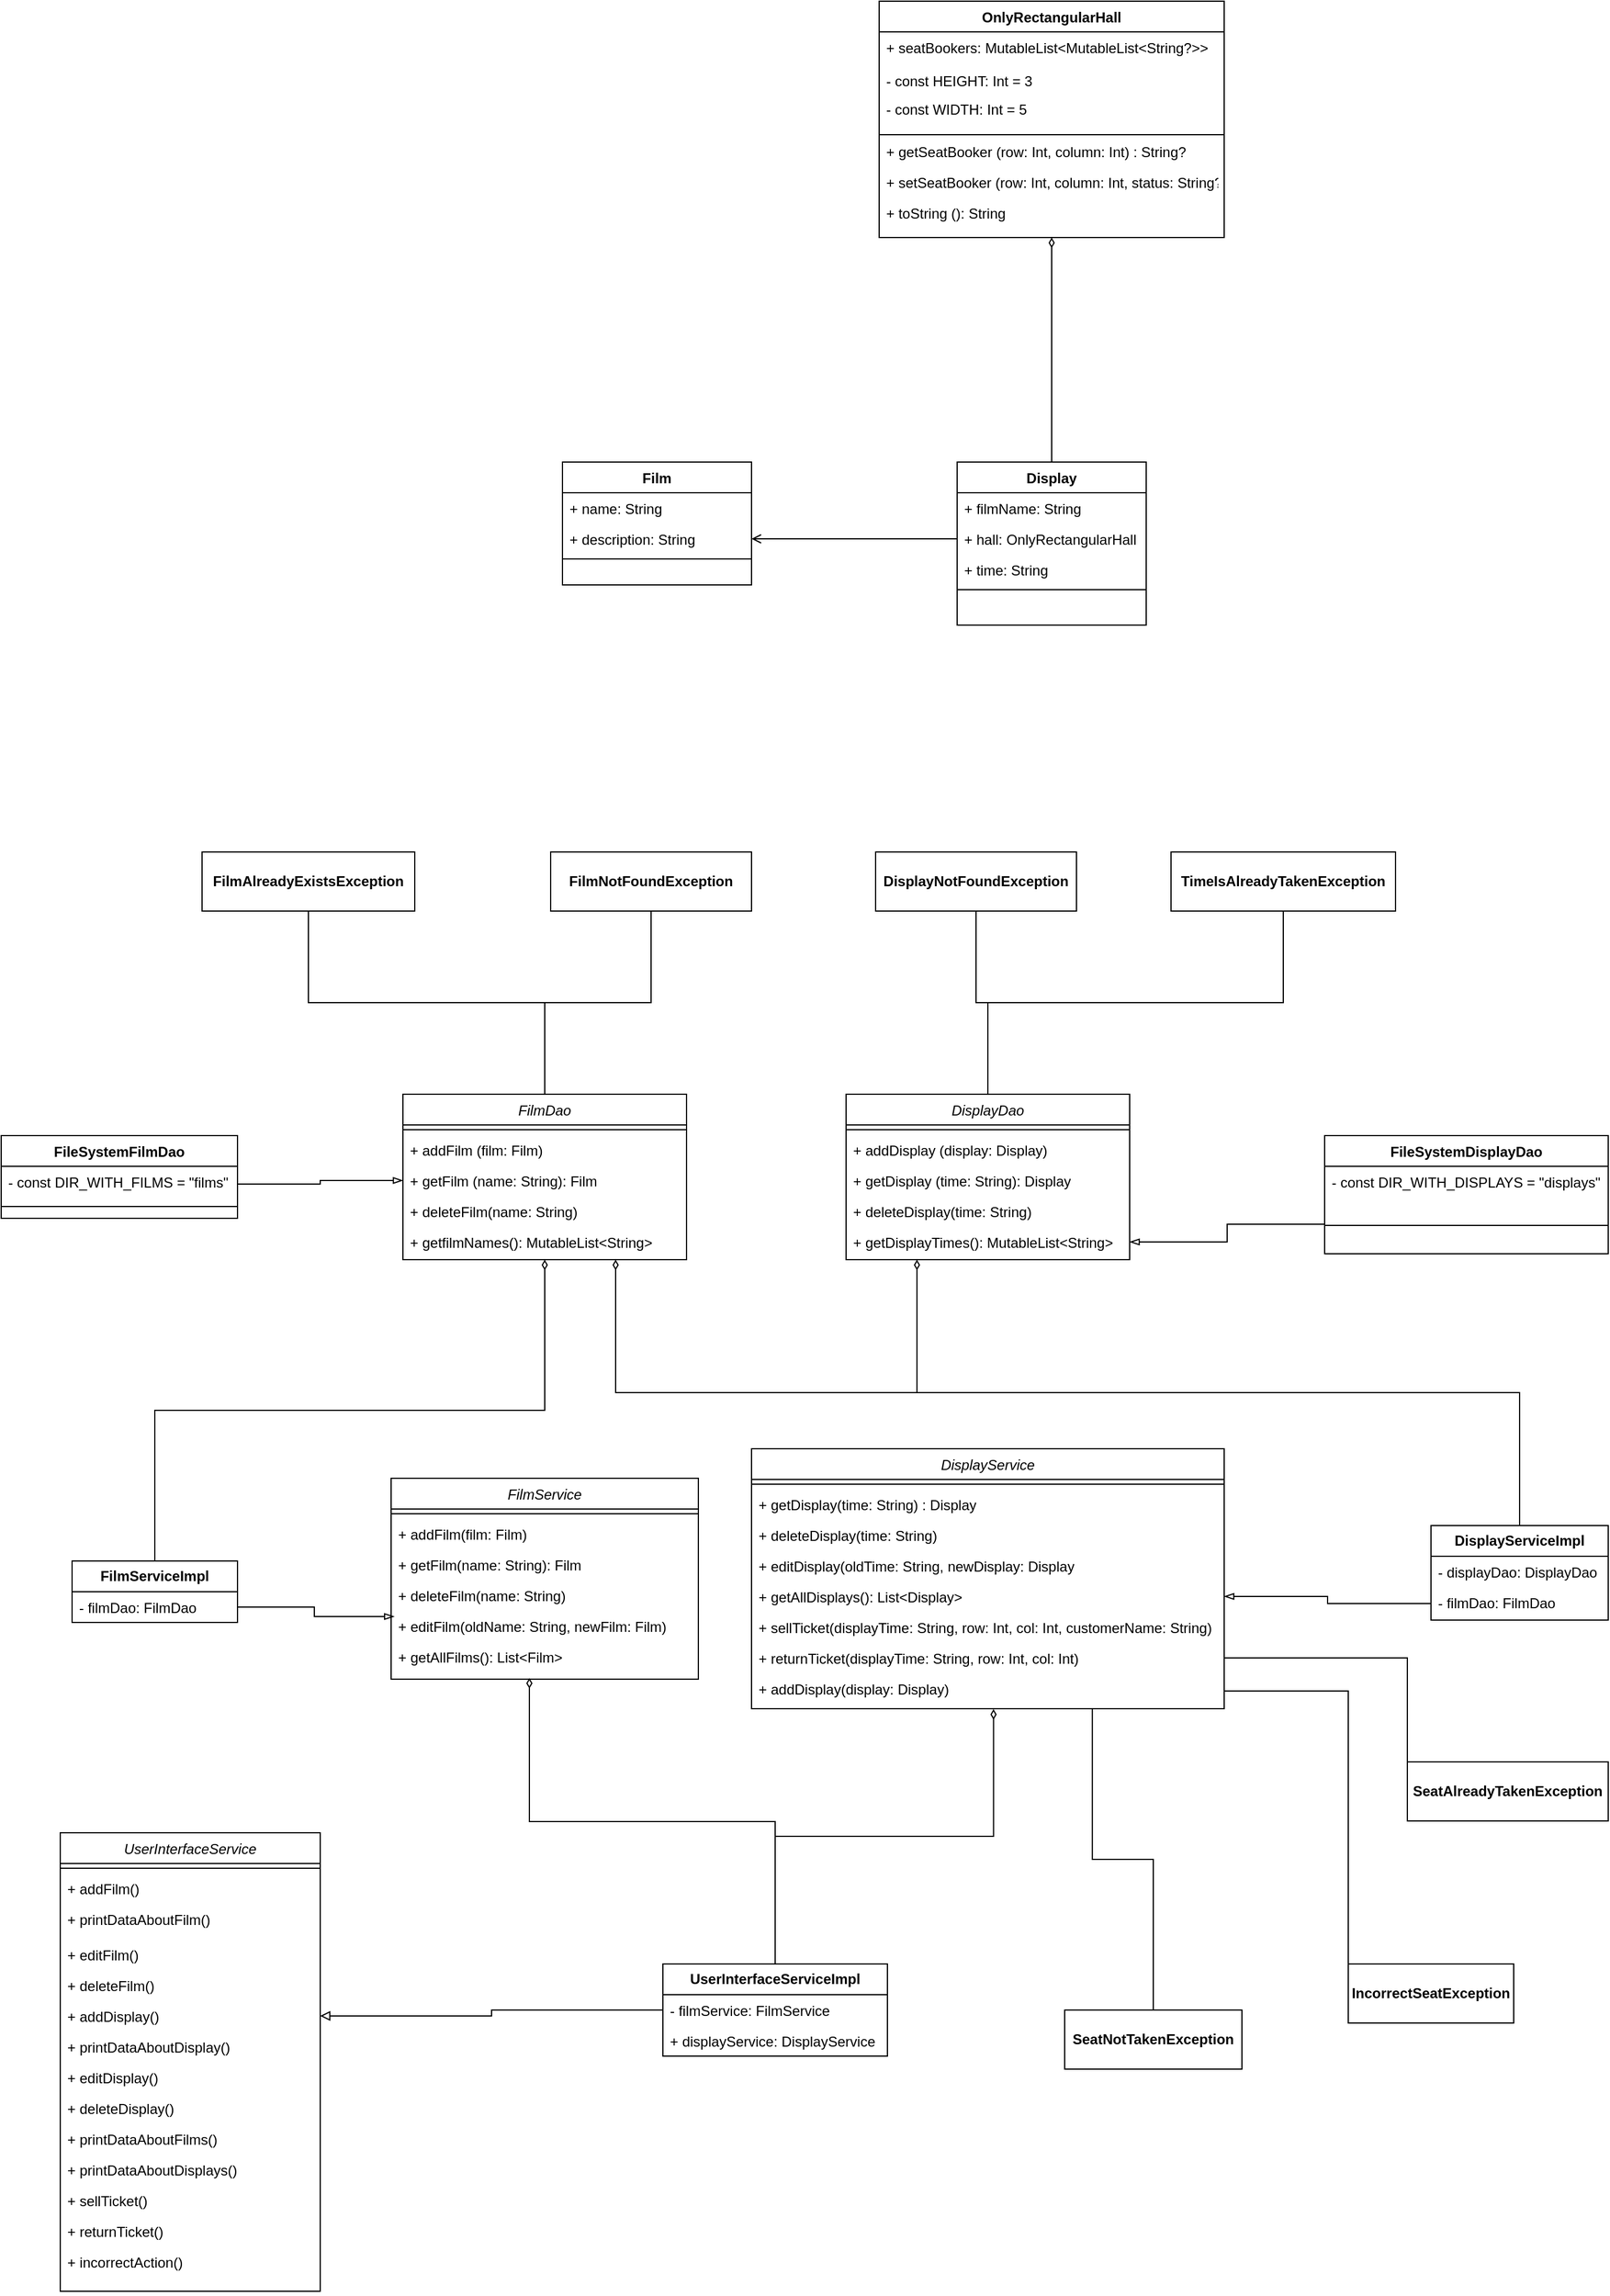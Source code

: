 <mxfile version="22.1.11" type="google">
  <diagram id="C5RBs43oDa-KdzZeNtuy" name="Page-1">
    <mxGraphModel grid="1" page="1" gridSize="10" guides="1" tooltips="1" connect="1" arrows="1" fold="1" pageScale="1" pageWidth="827" pageHeight="1169" math="0" shadow="0">
      <root>
        <mxCell id="WIyWlLk6GJQsqaUBKTNV-0" />
        <mxCell id="WIyWlLk6GJQsqaUBKTNV-1" parent="WIyWlLk6GJQsqaUBKTNV-0" />
        <mxCell id="honOYFd01dy5axoCCXy_-123" style="edgeStyle=orthogonalEdgeStyle;rounded=0;orthogonalLoop=1;jettySize=auto;html=1;exitX=0.5;exitY=0;exitDx=0;exitDy=0;entryX=0.5;entryY=1;entryDx=0;entryDy=0;endArrow=diamondThin;endFill=0;" edge="1" parent="WIyWlLk6GJQsqaUBKTNV-1" source="zkfFHV4jXpPFQw0GAbJ--0" target="zkfFHV4jXpPFQw0GAbJ--17">
          <mxGeometry relative="1" as="geometry" />
        </mxCell>
        <mxCell id="zkfFHV4jXpPFQw0GAbJ--0" value="Display" style="swimlane;fontStyle=1;align=center;verticalAlign=top;childLayout=stackLayout;horizontal=1;startSize=26;horizontalStack=0;resizeParent=1;resizeLast=0;collapsible=1;marginBottom=0;rounded=0;shadow=0;strokeWidth=1;" vertex="1" parent="WIyWlLk6GJQsqaUBKTNV-1">
          <mxGeometry x="529" y="-180" width="160" height="138" as="geometry">
            <mxRectangle x="230" y="140" width="160" height="26" as="alternateBounds" />
          </mxGeometry>
        </mxCell>
        <mxCell id="zkfFHV4jXpPFQw0GAbJ--1" value="+ filmName: String" style="text;align=left;verticalAlign=top;spacingLeft=4;spacingRight=4;overflow=hidden;rotatable=0;points=[[0,0.5],[1,0.5]];portConstraint=eastwest;" vertex="1" parent="zkfFHV4jXpPFQw0GAbJ--0">
          <mxGeometry y="26" width="160" height="26" as="geometry" />
        </mxCell>
        <mxCell id="zkfFHV4jXpPFQw0GAbJ--2" value="+ hall: OnlyRectangularHall" style="text;align=left;verticalAlign=top;spacingLeft=4;spacingRight=4;overflow=hidden;rotatable=0;points=[[0,0.5],[1,0.5]];portConstraint=eastwest;rounded=0;shadow=0;html=0;" vertex="1" parent="zkfFHV4jXpPFQw0GAbJ--0">
          <mxGeometry y="52" width="160" height="26" as="geometry" />
        </mxCell>
        <mxCell id="zkfFHV4jXpPFQw0GAbJ--3" value="+ time: String" style="text;align=left;verticalAlign=top;spacingLeft=4;spacingRight=4;overflow=hidden;rotatable=0;points=[[0,0.5],[1,0.5]];portConstraint=eastwest;rounded=0;shadow=0;html=0;" vertex="1" parent="zkfFHV4jXpPFQw0GAbJ--0">
          <mxGeometry y="78" width="160" height="26" as="geometry" />
        </mxCell>
        <mxCell id="zkfFHV4jXpPFQw0GAbJ--4" value="" style="line;html=1;strokeWidth=1;align=left;verticalAlign=middle;spacingTop=-1;spacingLeft=3;spacingRight=3;rotatable=0;labelPosition=right;points=[];portConstraint=eastwest;" vertex="1" parent="zkfFHV4jXpPFQw0GAbJ--0">
          <mxGeometry y="104" width="160" height="8" as="geometry" />
        </mxCell>
        <mxCell id="zkfFHV4jXpPFQw0GAbJ--6" value="Film" style="swimlane;fontStyle=1;align=center;verticalAlign=top;childLayout=stackLayout;horizontal=1;startSize=26;horizontalStack=0;resizeParent=1;resizeLast=0;collapsible=1;marginBottom=0;rounded=0;shadow=0;strokeWidth=1;" vertex="1" parent="WIyWlLk6GJQsqaUBKTNV-1">
          <mxGeometry x="195" y="-180" width="160" height="104" as="geometry">
            <mxRectangle x="130" y="380" width="160" height="26" as="alternateBounds" />
          </mxGeometry>
        </mxCell>
        <mxCell id="zkfFHV4jXpPFQw0GAbJ--7" value="+ name: String" style="text;align=left;verticalAlign=top;spacingLeft=4;spacingRight=4;overflow=hidden;rotatable=0;points=[[0,0.5],[1,0.5]];portConstraint=eastwest;" vertex="1" parent="zkfFHV4jXpPFQw0GAbJ--6">
          <mxGeometry y="26" width="160" height="26" as="geometry" />
        </mxCell>
        <mxCell id="zkfFHV4jXpPFQw0GAbJ--8" value="+ description: String" style="text;align=left;verticalAlign=top;spacingLeft=4;spacingRight=4;overflow=hidden;rotatable=0;points=[[0,0.5],[1,0.5]];portConstraint=eastwest;rounded=0;shadow=0;html=0;" vertex="1" parent="zkfFHV4jXpPFQw0GAbJ--6">
          <mxGeometry y="52" width="160" height="26" as="geometry" />
        </mxCell>
        <mxCell id="zkfFHV4jXpPFQw0GAbJ--9" value="" style="line;html=1;strokeWidth=1;align=left;verticalAlign=middle;spacingTop=-1;spacingLeft=3;spacingRight=3;rotatable=0;labelPosition=right;points=[];portConstraint=eastwest;" vertex="1" parent="zkfFHV4jXpPFQw0GAbJ--6">
          <mxGeometry y="78" width="160" height="8" as="geometry" />
        </mxCell>
        <mxCell id="honOYFd01dy5axoCCXy_-132" style="edgeStyle=orthogonalEdgeStyle;rounded=0;orthogonalLoop=1;jettySize=auto;html=1;exitX=0.5;exitY=0;exitDx=0;exitDy=0;entryX=0.5;entryY=1;entryDx=0;entryDy=0;endArrow=none;endFill=0;" edge="1" parent="WIyWlLk6GJQsqaUBKTNV-1" source="zkfFHV4jXpPFQw0GAbJ--13" target="honOYFd01dy5axoCCXy_-33">
          <mxGeometry relative="1" as="geometry" />
        </mxCell>
        <mxCell id="honOYFd01dy5axoCCXy_-133" style="edgeStyle=orthogonalEdgeStyle;rounded=0;orthogonalLoop=1;jettySize=auto;html=1;exitX=0.5;exitY=0;exitDx=0;exitDy=0;entryX=0.5;entryY=1;entryDx=0;entryDy=0;endArrow=none;endFill=0;" edge="1" parent="WIyWlLk6GJQsqaUBKTNV-1" source="zkfFHV4jXpPFQw0GAbJ--13" target="honOYFd01dy5axoCCXy_-38">
          <mxGeometry relative="1" as="geometry" />
        </mxCell>
        <mxCell id="zkfFHV4jXpPFQw0GAbJ--13" value="DisplayDao" style="swimlane;fontStyle=2;align=center;verticalAlign=top;childLayout=stackLayout;horizontal=1;startSize=26;horizontalStack=0;resizeParent=1;resizeLast=0;collapsible=1;marginBottom=0;rounded=0;shadow=0;strokeWidth=1;" vertex="1" parent="WIyWlLk6GJQsqaUBKTNV-1">
          <mxGeometry x="435" y="355" width="240" height="140" as="geometry">
            <mxRectangle x="340" y="380" width="170" height="26" as="alternateBounds" />
          </mxGeometry>
        </mxCell>
        <mxCell id="zkfFHV4jXpPFQw0GAbJ--15" value="" style="line;html=1;strokeWidth=1;align=left;verticalAlign=middle;spacingTop=-1;spacingLeft=3;spacingRight=3;rotatable=0;labelPosition=right;points=[];portConstraint=eastwest;" vertex="1" parent="zkfFHV4jXpPFQw0GAbJ--13">
          <mxGeometry y="26" width="240" height="8" as="geometry" />
        </mxCell>
        <mxCell id="honOYFd01dy5axoCCXy_-6" value="+ addDisplay (display: Display)" style="text;strokeColor=none;fillColor=none;align=left;verticalAlign=top;spacingLeft=4;spacingRight=4;overflow=hidden;rotatable=0;points=[[0,0.5],[1,0.5]];portConstraint=eastwest;whiteSpace=wrap;html=1;" vertex="1" parent="zkfFHV4jXpPFQw0GAbJ--13">
          <mxGeometry y="34" width="240" height="26" as="geometry" />
        </mxCell>
        <mxCell id="honOYFd01dy5axoCCXy_-9" value="+ getDisplay (time: String): Display" style="text;strokeColor=none;fillColor=none;align=left;verticalAlign=top;spacingLeft=4;spacingRight=4;overflow=hidden;rotatable=0;points=[[0,0.5],[1,0.5]];portConstraint=eastwest;whiteSpace=wrap;html=1;" vertex="1" parent="zkfFHV4jXpPFQw0GAbJ--13">
          <mxGeometry y="60" width="240" height="26" as="geometry" />
        </mxCell>
        <mxCell id="honOYFd01dy5axoCCXy_-10" value="+ deleteDisplay(time: String)" style="text;strokeColor=none;fillColor=none;align=left;verticalAlign=top;spacingLeft=4;spacingRight=4;overflow=hidden;rotatable=0;points=[[0,0.5],[1,0.5]];portConstraint=eastwest;whiteSpace=wrap;html=1;" vertex="1" parent="zkfFHV4jXpPFQw0GAbJ--13">
          <mxGeometry y="86" width="240" height="26" as="geometry" />
        </mxCell>
        <mxCell id="honOYFd01dy5axoCCXy_-11" value="+ getDisplayTimes():&amp;nbsp;MutableList&amp;lt;String&amp;gt;" style="text;strokeColor=none;fillColor=none;align=left;verticalAlign=top;spacingLeft=4;spacingRight=4;overflow=hidden;rotatable=0;points=[[0,0.5],[1,0.5]];portConstraint=eastwest;whiteSpace=wrap;html=1;" vertex="1" parent="zkfFHV4jXpPFQw0GAbJ--13">
          <mxGeometry y="112" width="240" height="26" as="geometry" />
        </mxCell>
        <mxCell id="zkfFHV4jXpPFQw0GAbJ--17" value="OnlyRectangularHall" style="swimlane;fontStyle=1;align=center;verticalAlign=top;childLayout=stackLayout;horizontal=1;startSize=26;horizontalStack=0;resizeParent=1;resizeLast=0;collapsible=1;marginBottom=0;rounded=0;shadow=0;strokeWidth=1;" vertex="1" parent="WIyWlLk6GJQsqaUBKTNV-1">
          <mxGeometry x="463" y="-570" width="292" height="200" as="geometry">
            <mxRectangle x="550" y="140" width="160" height="26" as="alternateBounds" />
          </mxGeometry>
        </mxCell>
        <mxCell id="zkfFHV4jXpPFQw0GAbJ--18" value="+ seatBookers: MutableList&lt;MutableList&lt;String?&gt;&gt;" style="text;align=left;verticalAlign=top;spacingLeft=4;spacingRight=4;overflow=hidden;rotatable=0;points=[[0,0.5],[1,0.5]];portConstraint=eastwest;" vertex="1" parent="zkfFHV4jXpPFQw0GAbJ--17">
          <mxGeometry y="26" width="292" height="28" as="geometry" />
        </mxCell>
        <mxCell id="honOYFd01dy5axoCCXy_-0" value="- const HEIGHT: Int = 3" style="text;strokeColor=none;fillColor=none;align=left;verticalAlign=top;spacingLeft=4;spacingRight=4;overflow=hidden;rotatable=0;points=[[0,0.5],[1,0.5]];portConstraint=eastwest;whiteSpace=wrap;html=1;" vertex="1" parent="zkfFHV4jXpPFQw0GAbJ--17">
          <mxGeometry y="54" width="292" height="24" as="geometry" />
        </mxCell>
        <mxCell id="honOYFd01dy5axoCCXy_-2" value="- const WIDTH: Int = 5" style="text;strokeColor=none;fillColor=none;align=left;verticalAlign=top;spacingLeft=4;spacingRight=4;overflow=hidden;rotatable=0;points=[[0,0.5],[1,0.5]];portConstraint=eastwest;whiteSpace=wrap;html=1;" vertex="1" parent="zkfFHV4jXpPFQw0GAbJ--17">
          <mxGeometry y="78" width="292" height="34" as="geometry" />
        </mxCell>
        <mxCell id="zkfFHV4jXpPFQw0GAbJ--23" value="" style="line;html=1;strokeWidth=1;align=left;verticalAlign=middle;spacingTop=-1;spacingLeft=3;spacingRight=3;rotatable=0;labelPosition=right;points=[];portConstraint=eastwest;" vertex="1" parent="zkfFHV4jXpPFQw0GAbJ--17">
          <mxGeometry y="112" width="292" height="2" as="geometry" />
        </mxCell>
        <mxCell id="zkfFHV4jXpPFQw0GAbJ--24" value="+ getSeatBooker (row: Int, column: Int) : String?" style="text;align=left;verticalAlign=top;spacingLeft=4;spacingRight=4;overflow=hidden;rotatable=0;points=[[0,0.5],[1,0.5]];portConstraint=eastwest;" vertex="1" parent="zkfFHV4jXpPFQw0GAbJ--17">
          <mxGeometry y="114" width="292" height="26" as="geometry" />
        </mxCell>
        <mxCell id="zkfFHV4jXpPFQw0GAbJ--25" value="+ setSeatBooker (row: Int, column: Int, status: String?" style="text;align=left;verticalAlign=top;spacingLeft=4;spacingRight=4;overflow=hidden;rotatable=0;points=[[0,0.5],[1,0.5]];portConstraint=eastwest;" vertex="1" parent="zkfFHV4jXpPFQw0GAbJ--17">
          <mxGeometry y="140" width="292" height="26" as="geometry" />
        </mxCell>
        <mxCell id="honOYFd01dy5axoCCXy_-3" value="+ toString (): String" style="text;strokeColor=none;fillColor=none;align=left;verticalAlign=top;spacingLeft=4;spacingRight=4;overflow=hidden;rotatable=0;points=[[0,0.5],[1,0.5]];portConstraint=eastwest;whiteSpace=wrap;html=1;" vertex="1" parent="zkfFHV4jXpPFQw0GAbJ--17">
          <mxGeometry y="166" width="292" height="26" as="geometry" />
        </mxCell>
        <mxCell id="honOYFd01dy5axoCCXy_-112" style="edgeStyle=orthogonalEdgeStyle;rounded=0;orthogonalLoop=1;jettySize=auto;html=1;exitX=0;exitY=0.75;exitDx=0;exitDy=0;entryX=1;entryY=0.5;entryDx=0;entryDy=0;endArrow=blockThin;endFill=0;" edge="1" parent="WIyWlLk6GJQsqaUBKTNV-1" source="honOYFd01dy5axoCCXy_-12" target="honOYFd01dy5axoCCXy_-11">
          <mxGeometry relative="1" as="geometry" />
        </mxCell>
        <mxCell id="honOYFd01dy5axoCCXy_-12" value="FileSystemDisplayDao" style="swimlane;fontStyle=1;align=center;verticalAlign=top;childLayout=stackLayout;horizontal=1;startSize=26;horizontalStack=0;resizeParent=1;resizeLast=0;collapsible=1;marginBottom=0;rounded=0;shadow=0;strokeWidth=1;" vertex="1" parent="WIyWlLk6GJQsqaUBKTNV-1">
          <mxGeometry x="840" y="390" width="240" height="100" as="geometry">
            <mxRectangle x="340" y="380" width="170" height="26" as="alternateBounds" />
          </mxGeometry>
        </mxCell>
        <mxCell id="honOYFd01dy5axoCCXy_-18" value="- const DIR_WITH_DISPLAYS = &quot;displays&quot;" style="text;strokeColor=none;fillColor=none;align=left;verticalAlign=top;spacingLeft=4;spacingRight=4;overflow=hidden;rotatable=0;points=[[0,0.5],[1,0.5]];portConstraint=eastwest;whiteSpace=wrap;html=1;" vertex="1" parent="honOYFd01dy5axoCCXy_-12">
          <mxGeometry y="26" width="240" height="26" as="geometry" />
        </mxCell>
        <mxCell id="honOYFd01dy5axoCCXy_-13" value="" style="line;html=1;strokeWidth=1;align=left;verticalAlign=middle;spacingTop=-1;spacingLeft=3;spacingRight=3;rotatable=0;labelPosition=right;points=[];portConstraint=eastwest;" vertex="1" parent="honOYFd01dy5axoCCXy_-12">
          <mxGeometry y="52" width="240" height="48" as="geometry" />
        </mxCell>
        <mxCell id="honOYFd01dy5axoCCXy_-134" style="edgeStyle=orthogonalEdgeStyle;rounded=0;orthogonalLoop=1;jettySize=auto;html=1;exitX=0.5;exitY=0;exitDx=0;exitDy=0;entryX=0.5;entryY=1;entryDx=0;entryDy=0;endArrow=none;endFill=0;" edge="1" parent="WIyWlLk6GJQsqaUBKTNV-1" source="honOYFd01dy5axoCCXy_-19" target="honOYFd01dy5axoCCXy_-35">
          <mxGeometry relative="1" as="geometry" />
        </mxCell>
        <mxCell id="honOYFd01dy5axoCCXy_-135" style="edgeStyle=orthogonalEdgeStyle;rounded=0;orthogonalLoop=1;jettySize=auto;html=1;exitX=0.5;exitY=0;exitDx=0;exitDy=0;entryX=0.5;entryY=1;entryDx=0;entryDy=0;endArrow=none;endFill=0;" edge="1" parent="WIyWlLk6GJQsqaUBKTNV-1" source="honOYFd01dy5axoCCXy_-19" target="honOYFd01dy5axoCCXy_-36">
          <mxGeometry relative="1" as="geometry" />
        </mxCell>
        <mxCell id="honOYFd01dy5axoCCXy_-19" value="FilmDao" style="swimlane;fontStyle=2;align=center;verticalAlign=top;childLayout=stackLayout;horizontal=1;startSize=26;horizontalStack=0;resizeParent=1;resizeLast=0;collapsible=1;marginBottom=0;rounded=0;shadow=0;strokeWidth=1;" vertex="1" parent="WIyWlLk6GJQsqaUBKTNV-1">
          <mxGeometry x="60" y="355" width="240" height="140" as="geometry">
            <mxRectangle x="340" y="380" width="170" height="26" as="alternateBounds" />
          </mxGeometry>
        </mxCell>
        <mxCell id="honOYFd01dy5axoCCXy_-20" value="" style="line;html=1;strokeWidth=1;align=left;verticalAlign=middle;spacingTop=-1;spacingLeft=3;spacingRight=3;rotatable=0;labelPosition=right;points=[];portConstraint=eastwest;" vertex="1" parent="honOYFd01dy5axoCCXy_-19">
          <mxGeometry y="26" width="240" height="8" as="geometry" />
        </mxCell>
        <mxCell id="honOYFd01dy5axoCCXy_-21" value="+ addFilm (film: Film)" style="text;strokeColor=none;fillColor=none;align=left;verticalAlign=top;spacingLeft=4;spacingRight=4;overflow=hidden;rotatable=0;points=[[0,0.5],[1,0.5]];portConstraint=eastwest;whiteSpace=wrap;html=1;" vertex="1" parent="honOYFd01dy5axoCCXy_-19">
          <mxGeometry y="34" width="240" height="26" as="geometry" />
        </mxCell>
        <mxCell id="honOYFd01dy5axoCCXy_-22" value="+ getFilm (name: String): Film" style="text;strokeColor=none;fillColor=none;align=left;verticalAlign=top;spacingLeft=4;spacingRight=4;overflow=hidden;rotatable=0;points=[[0,0.5],[1,0.5]];portConstraint=eastwest;whiteSpace=wrap;html=1;" vertex="1" parent="honOYFd01dy5axoCCXy_-19">
          <mxGeometry y="60" width="240" height="26" as="geometry" />
        </mxCell>
        <mxCell id="honOYFd01dy5axoCCXy_-23" value="+ deleteFilm(name: String)" style="text;strokeColor=none;fillColor=none;align=left;verticalAlign=top;spacingLeft=4;spacingRight=4;overflow=hidden;rotatable=0;points=[[0,0.5],[1,0.5]];portConstraint=eastwest;whiteSpace=wrap;html=1;" vertex="1" parent="honOYFd01dy5axoCCXy_-19">
          <mxGeometry y="86" width="240" height="26" as="geometry" />
        </mxCell>
        <mxCell id="honOYFd01dy5axoCCXy_-24" value="+ getfilmNames():&amp;nbsp;MutableList&amp;lt;String&amp;gt;" style="text;strokeColor=none;fillColor=none;align=left;verticalAlign=top;spacingLeft=4;spacingRight=4;overflow=hidden;rotatable=0;points=[[0,0.5],[1,0.5]];portConstraint=eastwest;whiteSpace=wrap;html=1;" vertex="1" parent="honOYFd01dy5axoCCXy_-19">
          <mxGeometry y="112" width="240" height="26" as="geometry" />
        </mxCell>
        <mxCell id="honOYFd01dy5axoCCXy_-25" value="FileSystemFilmDao" style="swimlane;fontStyle=1;align=center;verticalAlign=top;childLayout=stackLayout;horizontal=1;startSize=26;horizontalStack=0;resizeParent=1;resizeLast=0;collapsible=1;marginBottom=0;rounded=0;shadow=0;strokeWidth=1;" vertex="1" parent="WIyWlLk6GJQsqaUBKTNV-1">
          <mxGeometry x="-280" y="390" width="200" height="70" as="geometry">
            <mxRectangle x="340" y="380" width="170" height="26" as="alternateBounds" />
          </mxGeometry>
        </mxCell>
        <mxCell id="honOYFd01dy5axoCCXy_-31" value="- const DIR_WITH_FILMS = &quot;films&quot;" style="text;strokeColor=none;fillColor=none;align=left;verticalAlign=top;spacingLeft=4;spacingRight=4;overflow=hidden;rotatable=0;points=[[0,0.5],[1,0.5]];portConstraint=eastwest;whiteSpace=wrap;html=1;" vertex="1" parent="honOYFd01dy5axoCCXy_-25">
          <mxGeometry y="26" width="200" height="30" as="geometry" />
        </mxCell>
        <mxCell id="honOYFd01dy5axoCCXy_-26" value="" style="line;html=1;strokeWidth=1;align=left;verticalAlign=middle;spacingTop=-1;spacingLeft=3;spacingRight=3;rotatable=0;labelPosition=right;points=[];portConstraint=eastwest;" vertex="1" parent="honOYFd01dy5axoCCXy_-25">
          <mxGeometry y="56" width="200" height="8" as="geometry" />
        </mxCell>
        <mxCell id="honOYFd01dy5axoCCXy_-33" value="&lt;b&gt;DisplayNotFoundException&lt;/b&gt;" style="html=1;whiteSpace=wrap;" vertex="1" parent="WIyWlLk6GJQsqaUBKTNV-1">
          <mxGeometry x="460" y="150" width="170" height="50" as="geometry" />
        </mxCell>
        <mxCell id="honOYFd01dy5axoCCXy_-35" value="&lt;b&gt;FilmAlreadyExistsException&lt;/b&gt;" style="html=1;whiteSpace=wrap;" vertex="1" parent="WIyWlLk6GJQsqaUBKTNV-1">
          <mxGeometry x="-110" y="150" width="180" height="50" as="geometry" />
        </mxCell>
        <mxCell id="honOYFd01dy5axoCCXy_-36" value="&lt;b&gt;FilmNotFoundException&lt;/b&gt;" style="html=1;whiteSpace=wrap;" vertex="1" parent="WIyWlLk6GJQsqaUBKTNV-1">
          <mxGeometry x="185" y="150" width="170" height="50" as="geometry" />
        </mxCell>
        <mxCell id="honOYFd01dy5axoCCXy_-137" style="edgeStyle=orthogonalEdgeStyle;rounded=0;orthogonalLoop=1;jettySize=auto;html=1;exitX=0.5;exitY=0;exitDx=0;exitDy=0;entryX=1;entryY=0.5;entryDx=0;entryDy=0;endArrow=none;endFill=0;" edge="1" parent="WIyWlLk6GJQsqaUBKTNV-1" source="honOYFd01dy5axoCCXy_-37" target="honOYFd01dy5axoCCXy_-49">
          <mxGeometry relative="1" as="geometry">
            <Array as="points">
              <mxPoint x="860" y="1091" />
              <mxPoint x="860" y="860" />
            </Array>
          </mxGeometry>
        </mxCell>
        <mxCell id="honOYFd01dy5axoCCXy_-37" value="&lt;b&gt;IncorrectSeatException&lt;/b&gt;" style="html=1;whiteSpace=wrap;" vertex="1" parent="WIyWlLk6GJQsqaUBKTNV-1">
          <mxGeometry x="860" y="1091" width="140" height="50" as="geometry" />
        </mxCell>
        <mxCell id="honOYFd01dy5axoCCXy_-38" value="&lt;b&gt;TimeIsAlreadyTakenException&lt;/b&gt;" style="html=1;whiteSpace=wrap;" vertex="1" parent="WIyWlLk6GJQsqaUBKTNV-1">
          <mxGeometry x="710" y="150" width="190" height="50" as="geometry" />
        </mxCell>
        <mxCell id="honOYFd01dy5axoCCXy_-136" style="edgeStyle=orthogonalEdgeStyle;rounded=0;orthogonalLoop=1;jettySize=auto;html=1;exitX=0;exitY=0;exitDx=0;exitDy=0;entryX=1;entryY=0.5;entryDx=0;entryDy=0;endArrow=none;endFill=0;" edge="1" parent="WIyWlLk6GJQsqaUBKTNV-1" source="honOYFd01dy5axoCCXy_-39" target="honOYFd01dy5axoCCXy_-58">
          <mxGeometry relative="1" as="geometry" />
        </mxCell>
        <mxCell id="honOYFd01dy5axoCCXy_-39" value="&lt;b&gt;SeatAlreadyTakenException&lt;/b&gt;" style="html=1;whiteSpace=wrap;" vertex="1" parent="WIyWlLk6GJQsqaUBKTNV-1">
          <mxGeometry x="910" y="920" width="170" height="50" as="geometry" />
        </mxCell>
        <mxCell id="honOYFd01dy5axoCCXy_-40" value="&lt;b&gt;SeatNotTakenException&lt;/b&gt;" style="html=1;whiteSpace=wrap;" vertex="1" parent="WIyWlLk6GJQsqaUBKTNV-1">
          <mxGeometry x="620" y="1130" width="150" height="50" as="geometry" />
        </mxCell>
        <mxCell id="honOYFd01dy5axoCCXy_-46" value="&lt;span style=&quot;font-weight: normal;&quot;&gt;&lt;i&gt;DisplayService&lt;/i&gt;&lt;/span&gt;" style="swimlane;fontStyle=1;align=center;verticalAlign=top;childLayout=stackLayout;horizontal=1;startSize=26;horizontalStack=0;resizeParent=1;resizeParentMax=0;resizeLast=0;collapsible=1;marginBottom=0;whiteSpace=wrap;html=1;" vertex="1" parent="WIyWlLk6GJQsqaUBKTNV-1">
          <mxGeometry x="355" y="655" width="400" height="220" as="geometry" />
        </mxCell>
        <mxCell id="honOYFd01dy5axoCCXy_-48" value="" style="line;strokeWidth=1;fillColor=none;align=left;verticalAlign=middle;spacingTop=-1;spacingLeft=3;spacingRight=3;rotatable=0;labelPosition=right;points=[];portConstraint=eastwest;strokeColor=inherit;" vertex="1" parent="honOYFd01dy5axoCCXy_-46">
          <mxGeometry y="26" width="400" height="8" as="geometry" />
        </mxCell>
        <mxCell id="honOYFd01dy5axoCCXy_-53" value="+ getDisplay(time: String) : Display" style="text;strokeColor=none;fillColor=none;align=left;verticalAlign=top;spacingLeft=4;spacingRight=4;overflow=hidden;rotatable=0;points=[[0,0.5],[1,0.5]];portConstraint=eastwest;whiteSpace=wrap;html=1;" vertex="1" parent="honOYFd01dy5axoCCXy_-46">
          <mxGeometry y="34" width="400" height="26" as="geometry" />
        </mxCell>
        <mxCell id="honOYFd01dy5axoCCXy_-54" value="+ deleteDisplay(time: String)" style="text;strokeColor=none;fillColor=none;align=left;verticalAlign=top;spacingLeft=4;spacingRight=4;overflow=hidden;rotatable=0;points=[[0,0.5],[1,0.5]];portConstraint=eastwest;whiteSpace=wrap;html=1;" vertex="1" parent="honOYFd01dy5axoCCXy_-46">
          <mxGeometry y="60" width="400" height="26" as="geometry" />
        </mxCell>
        <mxCell id="honOYFd01dy5axoCCXy_-55" value="+ editDisplay(oldTime: String, newDisplay: Display" style="text;strokeColor=none;fillColor=none;align=left;verticalAlign=top;spacingLeft=4;spacingRight=4;overflow=hidden;rotatable=0;points=[[0,0.5],[1,0.5]];portConstraint=eastwest;whiteSpace=wrap;html=1;" vertex="1" parent="honOYFd01dy5axoCCXy_-46">
          <mxGeometry y="86" width="400" height="26" as="geometry" />
        </mxCell>
        <mxCell id="honOYFd01dy5axoCCXy_-56" value="+ getAllDisplays(): List&amp;lt;Display&amp;gt;" style="text;strokeColor=none;fillColor=none;align=left;verticalAlign=top;spacingLeft=4;spacingRight=4;overflow=hidden;rotatable=0;points=[[0,0.5],[1,0.5]];portConstraint=eastwest;whiteSpace=wrap;html=1;" vertex="1" parent="honOYFd01dy5axoCCXy_-46">
          <mxGeometry y="112" width="400" height="26" as="geometry" />
        </mxCell>
        <mxCell id="honOYFd01dy5axoCCXy_-57" value="+ sellTicket(displayTime: String, row: Int, col: Int, customerName: String)" style="text;strokeColor=none;fillColor=none;align=left;verticalAlign=top;spacingLeft=4;spacingRight=4;overflow=hidden;rotatable=0;points=[[0,0.5],[1,0.5]];portConstraint=eastwest;whiteSpace=wrap;html=1;" vertex="1" parent="honOYFd01dy5axoCCXy_-46">
          <mxGeometry y="138" width="400" height="26" as="geometry" />
        </mxCell>
        <mxCell id="honOYFd01dy5axoCCXy_-58" value="+&amp;nbsp;returnTicket(displayTime: String, row: Int, col: Int)" style="text;strokeColor=none;fillColor=none;align=left;verticalAlign=top;spacingLeft=4;spacingRight=4;overflow=hidden;rotatable=0;points=[[0,0.5],[1,0.5]];portConstraint=eastwest;whiteSpace=wrap;html=1;" vertex="1" parent="honOYFd01dy5axoCCXy_-46">
          <mxGeometry y="164" width="400" height="26" as="geometry" />
        </mxCell>
        <mxCell id="honOYFd01dy5axoCCXy_-49" value="+ addDisplay(display: Display)" style="text;strokeColor=none;fillColor=none;align=left;verticalAlign=top;spacingLeft=4;spacingRight=4;overflow=hidden;rotatable=0;points=[[0,0.5],[1,0.5]];portConstraint=eastwest;whiteSpace=wrap;html=1;" vertex="1" parent="honOYFd01dy5axoCCXy_-46">
          <mxGeometry y="190" width="400" height="30" as="geometry" />
        </mxCell>
        <mxCell id="honOYFd01dy5axoCCXy_-120" style="edgeStyle=orthogonalEdgeStyle;rounded=0;orthogonalLoop=1;jettySize=auto;html=1;exitX=0.5;exitY=0;exitDx=0;exitDy=0;entryX=0.75;entryY=1;entryDx=0;entryDy=0;endArrow=diamondThin;endFill=0;" edge="1" parent="WIyWlLk6GJQsqaUBKTNV-1" source="honOYFd01dy5axoCCXy_-59" target="honOYFd01dy5axoCCXy_-19">
          <mxGeometry relative="1" as="geometry" />
        </mxCell>
        <mxCell id="honOYFd01dy5axoCCXy_-121" style="edgeStyle=orthogonalEdgeStyle;rounded=0;orthogonalLoop=1;jettySize=auto;html=1;exitX=0.5;exitY=0;exitDx=0;exitDy=0;entryX=0.25;entryY=1;entryDx=0;entryDy=0;endArrow=diamondThin;endFill=0;" edge="1" parent="WIyWlLk6GJQsqaUBKTNV-1" source="honOYFd01dy5axoCCXy_-59" target="zkfFHV4jXpPFQw0GAbJ--13">
          <mxGeometry relative="1" as="geometry" />
        </mxCell>
        <mxCell id="honOYFd01dy5axoCCXy_-59" value="&lt;b&gt;DisplayServiceImpl&lt;/b&gt;" style="swimlane;fontStyle=0;childLayout=stackLayout;horizontal=1;startSize=26;fillColor=none;horizontalStack=0;resizeParent=1;resizeParentMax=0;resizeLast=0;collapsible=1;marginBottom=0;whiteSpace=wrap;html=1;" vertex="1" parent="WIyWlLk6GJQsqaUBKTNV-1">
          <mxGeometry x="930" y="720" width="150" height="80" as="geometry" />
        </mxCell>
        <mxCell id="honOYFd01dy5axoCCXy_-60" value="- displayDao: DisplayDao" style="text;strokeColor=none;fillColor=none;align=left;verticalAlign=top;spacingLeft=4;spacingRight=4;overflow=hidden;rotatable=0;points=[[0,0.5],[1,0.5]];portConstraint=eastwest;whiteSpace=wrap;html=1;" vertex="1" parent="honOYFd01dy5axoCCXy_-59">
          <mxGeometry y="26" width="150" height="26" as="geometry" />
        </mxCell>
        <mxCell id="honOYFd01dy5axoCCXy_-61" value="- filmDao: FilmDao" style="text;strokeColor=none;fillColor=none;align=left;verticalAlign=top;spacingLeft=4;spacingRight=4;overflow=hidden;rotatable=0;points=[[0,0.5],[1,0.5]];portConstraint=eastwest;whiteSpace=wrap;html=1;" vertex="1" parent="honOYFd01dy5axoCCXy_-59">
          <mxGeometry y="52" width="150" height="28" as="geometry" />
        </mxCell>
        <mxCell id="honOYFd01dy5axoCCXy_-63" value="&lt;span style=&quot;font-weight: normal;&quot;&gt;&lt;i&gt;FilmService&lt;/i&gt;&lt;/span&gt;" style="swimlane;fontStyle=1;align=center;verticalAlign=top;childLayout=stackLayout;horizontal=1;startSize=26;horizontalStack=0;resizeParent=1;resizeParentMax=0;resizeLast=0;collapsible=1;marginBottom=0;whiteSpace=wrap;html=1;" vertex="1" parent="WIyWlLk6GJQsqaUBKTNV-1">
          <mxGeometry x="50" y="680" width="260" height="170" as="geometry" />
        </mxCell>
        <mxCell id="honOYFd01dy5axoCCXy_-65" value="" style="line;strokeWidth=1;fillColor=none;align=left;verticalAlign=middle;spacingTop=-1;spacingLeft=3;spacingRight=3;rotatable=0;labelPosition=right;points=[];portConstraint=eastwest;strokeColor=inherit;" vertex="1" parent="honOYFd01dy5axoCCXy_-63">
          <mxGeometry y="26" width="260" height="8" as="geometry" />
        </mxCell>
        <mxCell id="honOYFd01dy5axoCCXy_-67" value="+&amp;nbsp;addFilm(film: Film)" style="text;strokeColor=none;fillColor=none;align=left;verticalAlign=top;spacingLeft=4;spacingRight=4;overflow=hidden;rotatable=0;points=[[0,0.5],[1,0.5]];portConstraint=eastwest;whiteSpace=wrap;html=1;" vertex="1" parent="honOYFd01dy5axoCCXy_-63">
          <mxGeometry y="34" width="260" height="26" as="geometry" />
        </mxCell>
        <mxCell id="honOYFd01dy5axoCCXy_-70" value="+&amp;nbsp;getFilm(name: String): Film" style="text;strokeColor=none;fillColor=none;align=left;verticalAlign=top;spacingLeft=4;spacingRight=4;overflow=hidden;rotatable=0;points=[[0,0.5],[1,0.5]];portConstraint=eastwest;whiteSpace=wrap;html=1;" vertex="1" parent="honOYFd01dy5axoCCXy_-63">
          <mxGeometry y="60" width="260" height="26" as="geometry" />
        </mxCell>
        <mxCell id="honOYFd01dy5axoCCXy_-69" value="+&amp;nbsp;deleteFilm(name: String)" style="text;strokeColor=none;fillColor=none;align=left;verticalAlign=top;spacingLeft=4;spacingRight=4;overflow=hidden;rotatable=0;points=[[0,0.5],[1,0.5]];portConstraint=eastwest;whiteSpace=wrap;html=1;" vertex="1" parent="honOYFd01dy5axoCCXy_-63">
          <mxGeometry y="86" width="260" height="26" as="geometry" />
        </mxCell>
        <mxCell id="honOYFd01dy5axoCCXy_-68" value="+&amp;nbsp;editFilm(oldName: String, newFilm: Film)" style="text;strokeColor=none;fillColor=none;align=left;verticalAlign=top;spacingLeft=4;spacingRight=4;overflow=hidden;rotatable=0;points=[[0,0.5],[1,0.5]];portConstraint=eastwest;whiteSpace=wrap;html=1;" vertex="1" parent="honOYFd01dy5axoCCXy_-63">
          <mxGeometry y="112" width="260" height="26" as="geometry" />
        </mxCell>
        <mxCell id="honOYFd01dy5axoCCXy_-66" value="+&amp;nbsp;getAllFilms(): List&amp;lt;Film&amp;gt;" style="text;strokeColor=none;fillColor=none;align=left;verticalAlign=top;spacingLeft=4;spacingRight=4;overflow=hidden;rotatable=0;points=[[0,0.5],[1,0.5]];portConstraint=eastwest;whiteSpace=wrap;html=1;" vertex="1" parent="honOYFd01dy5axoCCXy_-63">
          <mxGeometry y="138" width="260" height="32" as="geometry" />
        </mxCell>
        <mxCell id="honOYFd01dy5axoCCXy_-119" style="edgeStyle=orthogonalEdgeStyle;rounded=0;orthogonalLoop=1;jettySize=auto;html=1;exitX=0.5;exitY=0;exitDx=0;exitDy=0;entryX=0.5;entryY=1;entryDx=0;entryDy=0;endArrow=diamondThin;endFill=0;" edge="1" parent="WIyWlLk6GJQsqaUBKTNV-1" source="honOYFd01dy5axoCCXy_-71" target="honOYFd01dy5axoCCXy_-19">
          <mxGeometry relative="1" as="geometry" />
        </mxCell>
        <mxCell id="honOYFd01dy5axoCCXy_-71" value="&lt;b&gt;FilmServiceImpl&lt;/b&gt;" style="swimlane;fontStyle=0;childLayout=stackLayout;horizontal=1;startSize=26;fillColor=none;horizontalStack=0;resizeParent=1;resizeParentMax=0;resizeLast=0;collapsible=1;marginBottom=0;whiteSpace=wrap;html=1;" vertex="1" parent="WIyWlLk6GJQsqaUBKTNV-1">
          <mxGeometry x="-220" y="750" width="140" height="52" as="geometry" />
        </mxCell>
        <mxCell id="honOYFd01dy5axoCCXy_-72" value="- filmDao: FilmDao" style="text;strokeColor=none;fillColor=none;align=left;verticalAlign=top;spacingLeft=4;spacingRight=4;overflow=hidden;rotatable=0;points=[[0,0.5],[1,0.5]];portConstraint=eastwest;whiteSpace=wrap;html=1;" vertex="1" parent="honOYFd01dy5axoCCXy_-71">
          <mxGeometry y="26" width="140" height="26" as="geometry" />
        </mxCell>
        <mxCell id="honOYFd01dy5axoCCXy_-75" value="&lt;i style=&quot;font-weight: normal;&quot;&gt;UserInterfaceService&lt;/i&gt;" style="swimlane;fontStyle=1;align=center;verticalAlign=top;childLayout=stackLayout;horizontal=1;startSize=26;horizontalStack=0;resizeParent=1;resizeParentMax=0;resizeLast=0;collapsible=1;marginBottom=0;whiteSpace=wrap;html=1;" vertex="1" parent="WIyWlLk6GJQsqaUBKTNV-1">
          <mxGeometry x="-230" y="980" width="220" height="388" as="geometry" />
        </mxCell>
        <mxCell id="honOYFd01dy5axoCCXy_-77" value="" style="line;strokeWidth=1;fillColor=none;align=left;verticalAlign=middle;spacingTop=-1;spacingLeft=3;spacingRight=3;rotatable=0;labelPosition=right;points=[];portConstraint=eastwest;strokeColor=inherit;" vertex="1" parent="honOYFd01dy5axoCCXy_-75">
          <mxGeometry y="26" width="220" height="8" as="geometry" />
        </mxCell>
        <mxCell id="honOYFd01dy5axoCCXy_-79" value="+&amp;nbsp;addFilm()" style="text;strokeColor=none;fillColor=none;align=left;verticalAlign=top;spacingLeft=4;spacingRight=4;overflow=hidden;rotatable=0;points=[[0,0.5],[1,0.5]];portConstraint=eastwest;whiteSpace=wrap;html=1;" vertex="1" parent="honOYFd01dy5axoCCXy_-75">
          <mxGeometry y="34" width="220" height="26" as="geometry" />
        </mxCell>
        <mxCell id="honOYFd01dy5axoCCXy_-85" value="+&amp;nbsp;printDataAboutFilm()" style="text;strokeColor=none;fillColor=none;align=left;verticalAlign=top;spacingLeft=4;spacingRight=4;overflow=hidden;rotatable=0;points=[[0,0.5],[1,0.5]];portConstraint=eastwest;whiteSpace=wrap;html=1;" vertex="1" parent="honOYFd01dy5axoCCXy_-75">
          <mxGeometry y="60" width="220" height="30" as="geometry" />
        </mxCell>
        <mxCell id="honOYFd01dy5axoCCXy_-84" value="+&amp;nbsp;editFilm()" style="text;strokeColor=none;fillColor=none;align=left;verticalAlign=top;spacingLeft=4;spacingRight=4;overflow=hidden;rotatable=0;points=[[0,0.5],[1,0.5]];portConstraint=eastwest;whiteSpace=wrap;html=1;" vertex="1" parent="honOYFd01dy5axoCCXy_-75">
          <mxGeometry y="90" width="220" height="26" as="geometry" />
        </mxCell>
        <mxCell id="honOYFd01dy5axoCCXy_-83" value="+&amp;nbsp;deleteFilm()" style="text;strokeColor=none;fillColor=none;align=left;verticalAlign=top;spacingLeft=4;spacingRight=4;overflow=hidden;rotatable=0;points=[[0,0.5],[1,0.5]];portConstraint=eastwest;whiteSpace=wrap;html=1;" vertex="1" parent="honOYFd01dy5axoCCXy_-75">
          <mxGeometry y="116" width="220" height="26" as="geometry" />
        </mxCell>
        <mxCell id="honOYFd01dy5axoCCXy_-82" value="+&amp;nbsp;addDisplay()" style="text;strokeColor=none;fillColor=none;align=left;verticalAlign=top;spacingLeft=4;spacingRight=4;overflow=hidden;rotatable=0;points=[[0,0.5],[1,0.5]];portConstraint=eastwest;whiteSpace=wrap;html=1;" vertex="1" parent="honOYFd01dy5axoCCXy_-75">
          <mxGeometry y="142" width="220" height="26" as="geometry" />
        </mxCell>
        <mxCell id="honOYFd01dy5axoCCXy_-81" value="+&amp;nbsp;printDataAboutDisplay()" style="text;strokeColor=none;fillColor=none;align=left;verticalAlign=top;spacingLeft=4;spacingRight=4;overflow=hidden;rotatable=0;points=[[0,0.5],[1,0.5]];portConstraint=eastwest;whiteSpace=wrap;html=1;" vertex="1" parent="honOYFd01dy5axoCCXy_-75">
          <mxGeometry y="168" width="220" height="26" as="geometry" />
        </mxCell>
        <mxCell id="honOYFd01dy5axoCCXy_-80" value="+&amp;nbsp;editDisplay()" style="text;strokeColor=none;fillColor=none;align=left;verticalAlign=top;spacingLeft=4;spacingRight=4;overflow=hidden;rotatable=0;points=[[0,0.5],[1,0.5]];portConstraint=eastwest;whiteSpace=wrap;html=1;" vertex="1" parent="honOYFd01dy5axoCCXy_-75">
          <mxGeometry y="194" width="220" height="26" as="geometry" />
        </mxCell>
        <mxCell id="honOYFd01dy5axoCCXy_-94" value="+&amp;nbsp;deleteDisplay()" style="text;strokeColor=none;fillColor=none;align=left;verticalAlign=top;spacingLeft=4;spacingRight=4;overflow=hidden;rotatable=0;points=[[0,0.5],[1,0.5]];portConstraint=eastwest;whiteSpace=wrap;html=1;" vertex="1" parent="honOYFd01dy5axoCCXy_-75">
          <mxGeometry y="220" width="220" height="26" as="geometry" />
        </mxCell>
        <mxCell id="honOYFd01dy5axoCCXy_-93" value="+ printDataAboutFilms()" style="text;strokeColor=none;fillColor=none;align=left;verticalAlign=top;spacingLeft=4;spacingRight=4;overflow=hidden;rotatable=0;points=[[0,0.5],[1,0.5]];portConstraint=eastwest;whiteSpace=wrap;html=1;" vertex="1" parent="honOYFd01dy5axoCCXy_-75">
          <mxGeometry y="246" width="220" height="26" as="geometry" />
        </mxCell>
        <mxCell id="honOYFd01dy5axoCCXy_-92" value="+&amp;nbsp;printDataAboutDisplays()" style="text;strokeColor=none;fillColor=none;align=left;verticalAlign=top;spacingLeft=4;spacingRight=4;overflow=hidden;rotatable=0;points=[[0,0.5],[1,0.5]];portConstraint=eastwest;whiteSpace=wrap;html=1;" vertex="1" parent="honOYFd01dy5axoCCXy_-75">
          <mxGeometry y="272" width="220" height="26" as="geometry" />
        </mxCell>
        <mxCell id="honOYFd01dy5axoCCXy_-91" value="+&amp;nbsp;sellTicket()" style="text;strokeColor=none;fillColor=none;align=left;verticalAlign=top;spacingLeft=4;spacingRight=4;overflow=hidden;rotatable=0;points=[[0,0.5],[1,0.5]];portConstraint=eastwest;whiteSpace=wrap;html=1;" vertex="1" parent="honOYFd01dy5axoCCXy_-75">
          <mxGeometry y="298" width="220" height="26" as="geometry" />
        </mxCell>
        <mxCell id="honOYFd01dy5axoCCXy_-90" value="+ returnTicket()" style="text;strokeColor=none;fillColor=none;align=left;verticalAlign=top;spacingLeft=4;spacingRight=4;overflow=hidden;rotatable=0;points=[[0,0.5],[1,0.5]];portConstraint=eastwest;whiteSpace=wrap;html=1;" vertex="1" parent="honOYFd01dy5axoCCXy_-75">
          <mxGeometry y="324" width="220" height="26" as="geometry" />
        </mxCell>
        <mxCell id="honOYFd01dy5axoCCXy_-78" value="+ incorrectAction()" style="text;strokeColor=none;fillColor=none;align=left;verticalAlign=top;spacingLeft=4;spacingRight=4;overflow=hidden;rotatable=0;points=[[0,0.5],[1,0.5]];portConstraint=eastwest;whiteSpace=wrap;html=1;" vertex="1" parent="honOYFd01dy5axoCCXy_-75">
          <mxGeometry y="350" width="220" height="38" as="geometry" />
        </mxCell>
        <mxCell id="honOYFd01dy5axoCCXy_-95" value="&lt;b&gt;UserInterfaceServiceImpl&lt;/b&gt;" style="swimlane;fontStyle=0;childLayout=stackLayout;horizontal=1;startSize=26;fillColor=none;horizontalStack=0;resizeParent=1;resizeParentMax=0;resizeLast=0;collapsible=1;marginBottom=0;whiteSpace=wrap;html=1;" vertex="1" parent="WIyWlLk6GJQsqaUBKTNV-1">
          <mxGeometry x="280" y="1091" width="190" height="78" as="geometry" />
        </mxCell>
        <mxCell id="honOYFd01dy5axoCCXy_-97" value="-&amp;nbsp;filmService: FilmService" style="text;strokeColor=none;fillColor=none;align=left;verticalAlign=top;spacingLeft=4;spacingRight=4;overflow=hidden;rotatable=0;points=[[0,0.5],[1,0.5]];portConstraint=eastwest;whiteSpace=wrap;html=1;" vertex="1" parent="honOYFd01dy5axoCCXy_-95">
          <mxGeometry y="26" width="190" height="26" as="geometry" />
        </mxCell>
        <mxCell id="honOYFd01dy5axoCCXy_-98" value="+&amp;nbsp;displayService: DisplayService" style="text;strokeColor=none;fillColor=none;align=left;verticalAlign=top;spacingLeft=4;spacingRight=4;overflow=hidden;rotatable=0;points=[[0,0.5],[1,0.5]];portConstraint=eastwest;whiteSpace=wrap;html=1;" vertex="1" parent="honOYFd01dy5axoCCXy_-95">
          <mxGeometry y="52" width="190" height="26" as="geometry" />
        </mxCell>
        <mxCell id="honOYFd01dy5axoCCXy_-99" style="edgeStyle=orthogonalEdgeStyle;rounded=0;orthogonalLoop=1;jettySize=auto;html=1;exitX=0;exitY=0.5;exitDx=0;exitDy=0;entryX=1;entryY=0.5;entryDx=0;entryDy=0;endArrow=block;endFill=0;" edge="1" parent="WIyWlLk6GJQsqaUBKTNV-1" source="honOYFd01dy5axoCCXy_-97" target="honOYFd01dy5axoCCXy_-82">
          <mxGeometry relative="1" as="geometry" />
        </mxCell>
        <mxCell id="honOYFd01dy5axoCCXy_-109" style="edgeStyle=orthogonalEdgeStyle;rounded=0;orthogonalLoop=1;jettySize=auto;html=1;exitX=1;exitY=0.5;exitDx=0;exitDy=0;entryX=0.01;entryY=0.192;entryDx=0;entryDy=0;entryPerimeter=0;endArrow=blockThin;endFill=0;" edge="1" parent="WIyWlLk6GJQsqaUBKTNV-1" source="honOYFd01dy5axoCCXy_-72" target="honOYFd01dy5axoCCXy_-68">
          <mxGeometry relative="1" as="geometry" />
        </mxCell>
        <mxCell id="honOYFd01dy5axoCCXy_-110" style="edgeStyle=orthogonalEdgeStyle;rounded=0;orthogonalLoop=1;jettySize=auto;html=1;exitX=0;exitY=0.5;exitDx=0;exitDy=0;entryX=1;entryY=0.5;entryDx=0;entryDy=0;endArrow=blockThin;endFill=0;" edge="1" parent="WIyWlLk6GJQsqaUBKTNV-1" source="honOYFd01dy5axoCCXy_-61" target="honOYFd01dy5axoCCXy_-56">
          <mxGeometry relative="1" as="geometry" />
        </mxCell>
        <mxCell id="honOYFd01dy5axoCCXy_-111" style="edgeStyle=orthogonalEdgeStyle;rounded=0;orthogonalLoop=1;jettySize=auto;html=1;exitX=1;exitY=0.5;exitDx=0;exitDy=0;entryX=0;entryY=0.5;entryDx=0;entryDy=0;endArrow=blockThin;endFill=0;" edge="1" parent="WIyWlLk6GJQsqaUBKTNV-1" source="honOYFd01dy5axoCCXy_-31" target="honOYFd01dy5axoCCXy_-22">
          <mxGeometry relative="1" as="geometry" />
        </mxCell>
        <mxCell id="honOYFd01dy5axoCCXy_-113" style="edgeStyle=orthogonalEdgeStyle;rounded=0;orthogonalLoop=1;jettySize=auto;html=1;exitX=0.5;exitY=0;exitDx=0;exitDy=0;entryX=0.45;entryY=0.969;entryDx=0;entryDy=0;entryPerimeter=0;endArrow=diamondThin;endFill=0;" edge="1" parent="WIyWlLk6GJQsqaUBKTNV-1" source="honOYFd01dy5axoCCXy_-95" target="honOYFd01dy5axoCCXy_-66">
          <mxGeometry relative="1" as="geometry" />
        </mxCell>
        <mxCell id="honOYFd01dy5axoCCXy_-114" style="edgeStyle=orthogonalEdgeStyle;rounded=0;orthogonalLoop=1;jettySize=auto;html=1;exitX=0.5;exitY=0;exitDx=0;exitDy=0;entryX=0.512;entryY=1.013;entryDx=0;entryDy=0;entryPerimeter=0;endArrow=diamondThin;endFill=0;" edge="1" parent="WIyWlLk6GJQsqaUBKTNV-1" source="honOYFd01dy5axoCCXy_-95" target="honOYFd01dy5axoCCXy_-49">
          <mxGeometry relative="1" as="geometry" />
        </mxCell>
        <mxCell id="honOYFd01dy5axoCCXy_-127" style="edgeStyle=orthogonalEdgeStyle;rounded=0;orthogonalLoop=1;jettySize=auto;html=1;exitX=0;exitY=0.5;exitDx=0;exitDy=0;entryX=1;entryY=0.5;entryDx=0;entryDy=0;endArrow=open;endFill=0;" edge="1" parent="WIyWlLk6GJQsqaUBKTNV-1" source="zkfFHV4jXpPFQw0GAbJ--2" target="zkfFHV4jXpPFQw0GAbJ--8">
          <mxGeometry relative="1" as="geometry" />
        </mxCell>
        <mxCell id="honOYFd01dy5axoCCXy_-138" style="edgeStyle=orthogonalEdgeStyle;rounded=0;orthogonalLoop=1;jettySize=auto;html=1;exitX=0.5;exitY=0;exitDx=0;exitDy=0;entryX=0.721;entryY=1;entryDx=0;entryDy=0;entryPerimeter=0;endArrow=none;endFill=0;" edge="1" parent="WIyWlLk6GJQsqaUBKTNV-1" source="honOYFd01dy5axoCCXy_-40" target="honOYFd01dy5axoCCXy_-49">
          <mxGeometry relative="1" as="geometry" />
        </mxCell>
      </root>
    </mxGraphModel>
  </diagram>
</mxfile>
